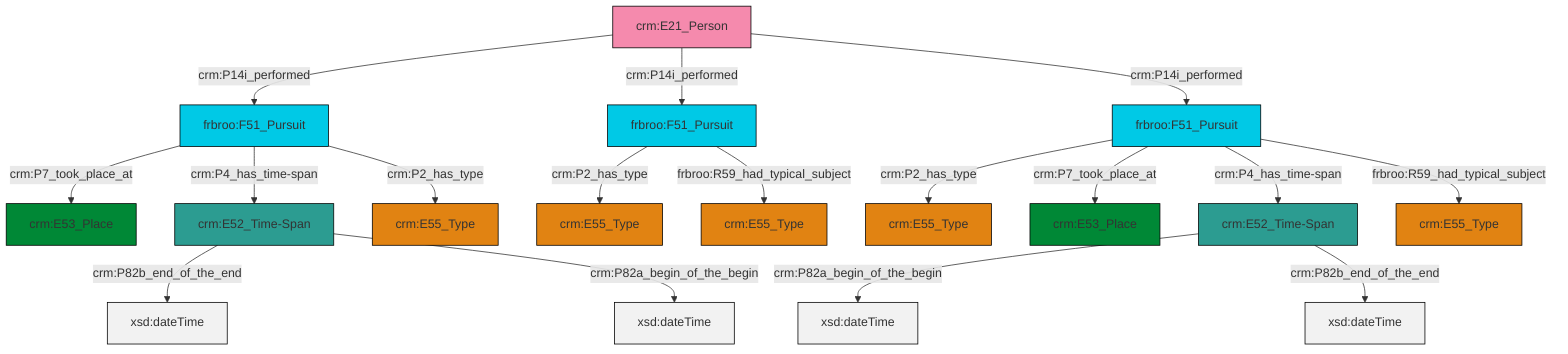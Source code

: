 graph TD
classDef Literal fill:#f2f2f2,stroke:#000000;
classDef CRM_Entity fill:#FFFFFF,stroke:#000000;
classDef Temporal_Entity fill:#00C9E6, stroke:#000000;
classDef Type fill:#E18312, stroke:#000000;
classDef Time-Span fill:#2C9C91, stroke:#000000;
classDef Appellation fill:#FFEB7F, stroke:#000000;
classDef Place fill:#008836, stroke:#000000;
classDef Persistent_Item fill:#B266B2, stroke:#000000;
classDef Conceptual_Object fill:#FFD700, stroke:#000000;
classDef Physical_Thing fill:#D2B48C, stroke:#000000;
classDef Actor fill:#f58aad, stroke:#000000;
classDef PC_Classes fill:#4ce600, stroke:#000000;
classDef Multi fill:#cccccc,stroke:#000000;

2["crm:E21_Person"]:::Actor -->|crm:P14i_performed| 3["frbroo:F51_Pursuit"]:::Temporal_Entity
4["frbroo:F51_Pursuit"]:::Temporal_Entity -->|crm:P2_has_type| 5["crm:E55_Type"]:::Type
9["frbroo:F51_Pursuit"]:::Temporal_Entity -->|crm:P2_has_type| 7["crm:E55_Type"]:::Type
2["crm:E21_Person"]:::Actor -->|crm:P14i_performed| 4["frbroo:F51_Pursuit"]:::Temporal_Entity
9["frbroo:F51_Pursuit"]:::Temporal_Entity -->|crm:P7_took_place_at| 11["crm:E53_Place"]:::Place
3["frbroo:F51_Pursuit"]:::Temporal_Entity -->|crm:P7_took_place_at| 14["crm:E53_Place"]:::Place
2["crm:E21_Person"]:::Actor -->|crm:P14i_performed| 9["frbroo:F51_Pursuit"]:::Temporal_Entity
9["frbroo:F51_Pursuit"]:::Temporal_Entity -->|crm:P4_has_time-span| 15["crm:E52_Time-Span"]:::Time-Span
16["crm:E52_Time-Span"]:::Time-Span -->|crm:P82b_end_of_the_end| 17[xsd:dateTime]:::Literal
4["frbroo:F51_Pursuit"]:::Temporal_Entity -->|frbroo:R59_had_typical_subject| 12["crm:E55_Type"]:::Type
15["crm:E52_Time-Span"]:::Time-Span -->|crm:P82a_begin_of_the_begin| 21[xsd:dateTime]:::Literal
3["frbroo:F51_Pursuit"]:::Temporal_Entity -->|crm:P4_has_time-span| 16["crm:E52_Time-Span"]:::Time-Span
9["frbroo:F51_Pursuit"]:::Temporal_Entity -->|frbroo:R59_had_typical_subject| 22["crm:E55_Type"]:::Type
15["crm:E52_Time-Span"]:::Time-Span -->|crm:P82b_end_of_the_end| 26[xsd:dateTime]:::Literal
3["frbroo:F51_Pursuit"]:::Temporal_Entity -->|crm:P2_has_type| 0["crm:E55_Type"]:::Type
16["crm:E52_Time-Span"]:::Time-Span -->|crm:P82a_begin_of_the_begin| 29[xsd:dateTime]:::Literal